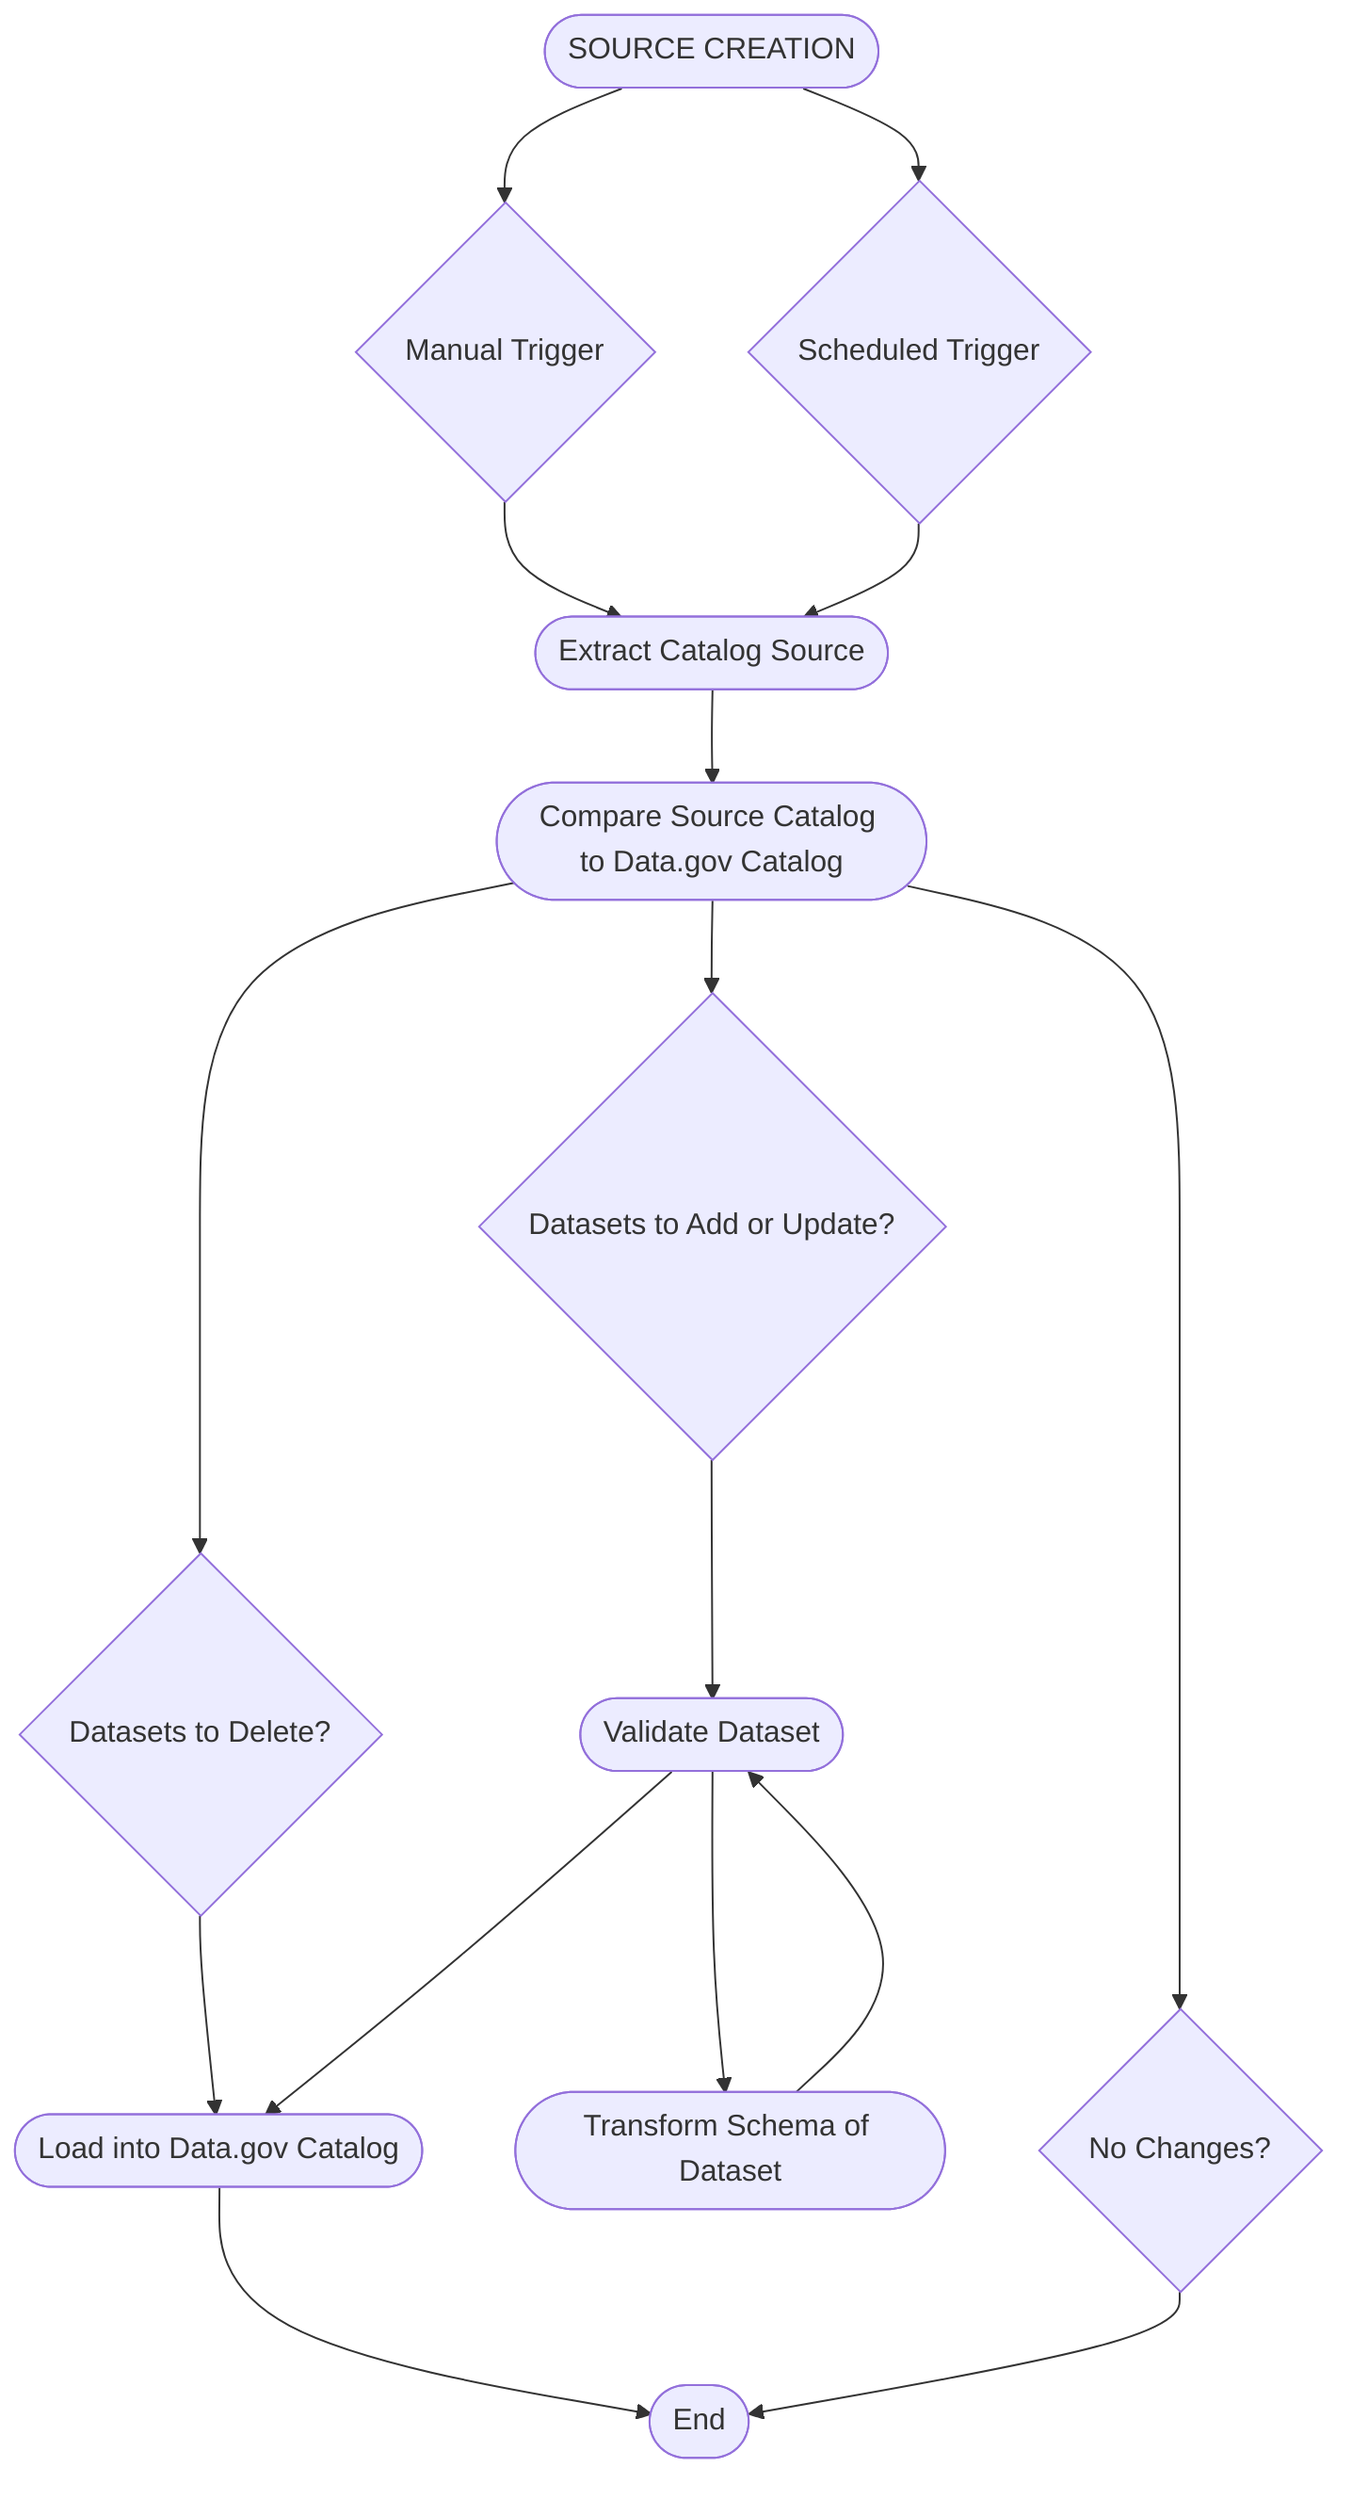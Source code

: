 flowchart TD
  %% Operations
  sc([SOURCE CREATION])
  extract([Extract Catalog Source])
  compare([Compare Source Catalog to Data.gov Catalog])
  load([Load into Data.gov Catalog])
  validate([Validate Dataset])
  transform([Transform Schema of Dataset])
  completed([End])

  %% Conditions
  nochanges{No Changes?}
  deletions{Datasets to Delete?}
  updates{Datasets to Add or Update?}
  manual{Manual Trigger}
  scheduled{Scheduled Trigger}

  sc --> manual
  sc --> scheduled
  manual --> extract
  scheduled --> extract
  extract --> compare
  compare --> deletions
  compare --> updates
  deletions --> load
  updates --> validate
  validate --> transform
  transform --> validate
  validate --> load
  load --> completed
  compare --> nochanges
  nochanges --> completed